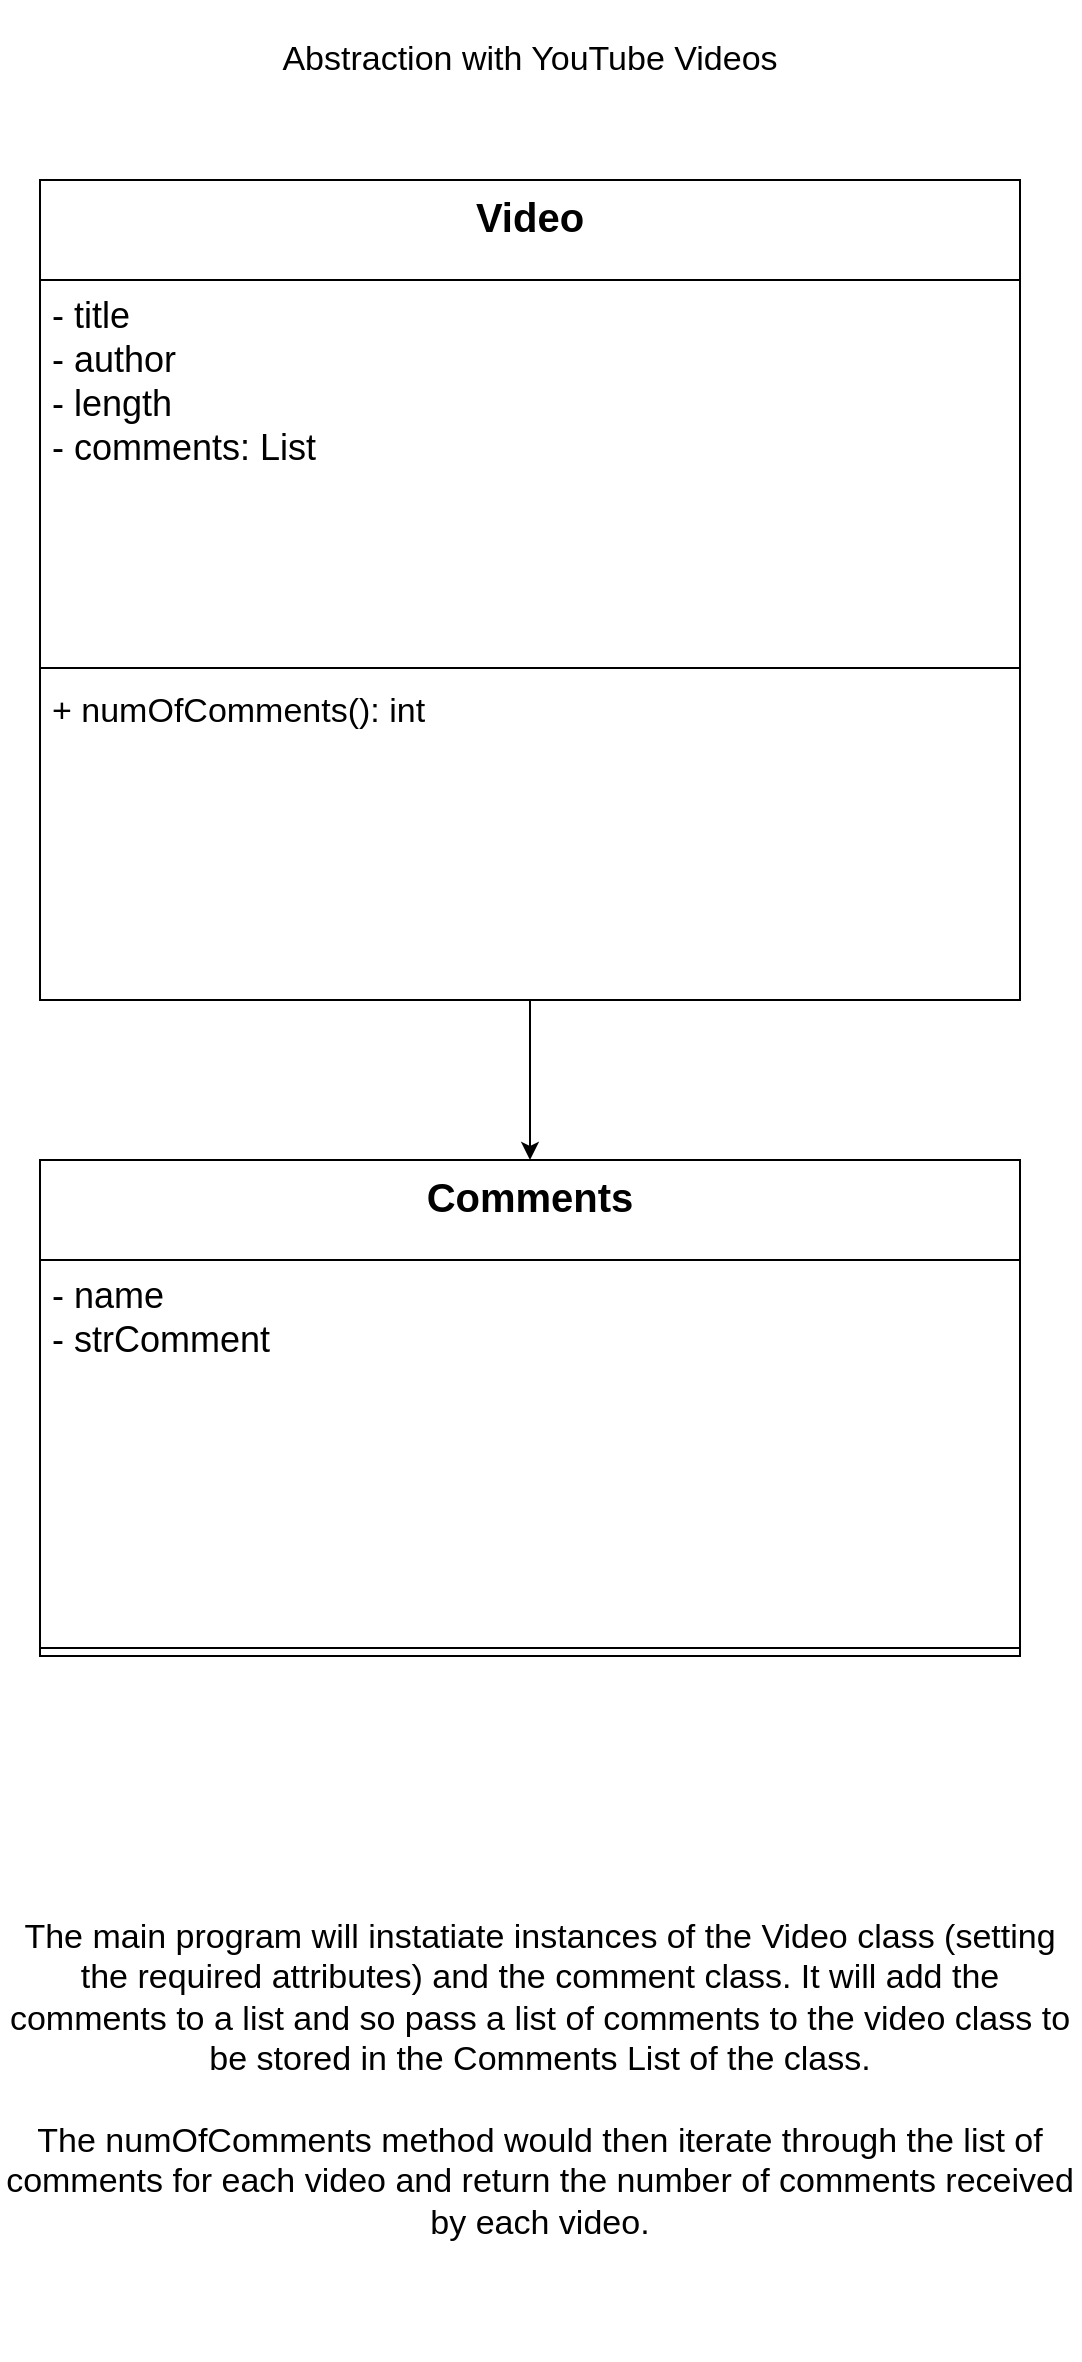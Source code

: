 <mxfile>
    <diagram id="pmbi36LEPRcBLfP9UarT" name="Youtube Videos">
        <mxGraphModel dx="481" dy="455" grid="1" gridSize="10" guides="1" tooltips="1" connect="1" arrows="1" fold="1" page="1" pageScale="1" pageWidth="850" pageHeight="1100" math="0" shadow="0">
            <root>
                <mxCell id="0"/>
                <mxCell id="1" parent="0"/>
                <mxCell id="14" value="" style="edgeStyle=none;html=1;fontSize=17;" parent="1" source="6" target="10" edge="1">
                    <mxGeometry relative="1" as="geometry"/>
                </mxCell>
                <mxCell id="6" value="Video" style="swimlane;fontStyle=1;align=center;verticalAlign=top;childLayout=stackLayout;horizontal=1;startSize=50;horizontalStack=0;resizeParent=1;resizeParentMax=0;resizeLast=0;collapsible=1;marginBottom=0;fontSize=20;" parent="1" vertex="1">
                    <mxGeometry x="220" y="120" width="490" height="410" as="geometry"/>
                </mxCell>
                <mxCell id="7" value="- title&#10;- author&#10;- length&#10;- comments: List" style="text;strokeColor=none;fillColor=none;align=left;verticalAlign=top;spacingLeft=4;spacingRight=4;overflow=hidden;rotatable=0;points=[[0,0.5],[1,0.5]];portConstraint=eastwest;fontSize=18;" parent="6" vertex="1">
                    <mxGeometry y="50" width="490" height="190" as="geometry"/>
                </mxCell>
                <mxCell id="8" value="" style="line;strokeWidth=1;fillColor=none;align=left;verticalAlign=middle;spacingTop=-1;spacingLeft=3;spacingRight=3;rotatable=0;labelPosition=right;points=[];portConstraint=eastwest;strokeColor=inherit;" parent="6" vertex="1">
                    <mxGeometry y="240" width="490" height="8" as="geometry"/>
                </mxCell>
                <mxCell id="9" value="+ numOfComments(): int" style="text;strokeColor=none;fillColor=none;align=left;verticalAlign=top;spacingLeft=4;spacingRight=4;overflow=hidden;rotatable=0;points=[[0,0.5],[1,0.5]];portConstraint=eastwest;fontSize=17;" parent="6" vertex="1">
                    <mxGeometry y="248" width="490" height="162" as="geometry"/>
                </mxCell>
                <mxCell id="10" value="Comments" style="swimlane;fontStyle=1;align=center;verticalAlign=top;childLayout=stackLayout;horizontal=1;startSize=50;horizontalStack=0;resizeParent=1;resizeParentMax=0;resizeLast=0;collapsible=1;marginBottom=0;fontSize=20;" parent="1" vertex="1">
                    <mxGeometry x="220" y="610" width="490" height="248" as="geometry"/>
                </mxCell>
                <mxCell id="11" value="- name&#10;- strComment" style="text;strokeColor=none;fillColor=none;align=left;verticalAlign=top;spacingLeft=4;spacingRight=4;overflow=hidden;rotatable=0;points=[[0,0.5],[1,0.5]];portConstraint=eastwest;fontSize=18;" parent="10" vertex="1">
                    <mxGeometry y="50" width="490" height="190" as="geometry"/>
                </mxCell>
                <mxCell id="12" value="" style="line;strokeWidth=1;fillColor=none;align=left;verticalAlign=middle;spacingTop=-1;spacingLeft=3;spacingRight=3;rotatable=0;labelPosition=right;points=[];portConstraint=eastwest;strokeColor=inherit;" parent="10" vertex="1">
                    <mxGeometry y="240" width="490" height="8" as="geometry"/>
                </mxCell>
                <mxCell id="15" value="The main program will instatiate instances of the Video class (setting the required attributes) and the comment class. It will add the comments to a list and so pass a list of comments to the video class to be stored in the Comments List of the class.&lt;br&gt;&lt;br&gt;The numOfComments method would then iterate through the list of comments for each video and return the number of comments received by each video." style="text;html=1;strokeColor=none;fillColor=none;align=center;verticalAlign=middle;whiteSpace=wrap;rounded=0;fontSize=17;" parent="1" vertex="1">
                    <mxGeometry x="200" y="930" width="540" height="280" as="geometry"/>
                </mxCell>
                <mxCell id="8B1AGWlrFjmb2BibWDS2-15" value="Abstraction with YouTube Videos" style="text;html=1;strokeColor=none;fillColor=none;align=center;verticalAlign=middle;whiteSpace=wrap;rounded=0;fontSize=17;" parent="1" vertex="1">
                    <mxGeometry x="220" y="30" width="490" height="60" as="geometry"/>
                </mxCell>
            </root>
        </mxGraphModel>
    </diagram>
    <diagram id="SfnxqgHLGoAe2QsakrvB" name="Online Ordering">
        <mxGraphModel dx="1730" dy="647" grid="1" gridSize="10" guides="1" tooltips="1" connect="1" arrows="1" fold="1" page="1" pageScale="1" pageWidth="850" pageHeight="1100" math="0" shadow="0">
            <root>
                <mxCell id="0"/>
                <mxCell id="1" parent="0"/>
                <mxCell id="0VE40hCkrqjs-DRYVyK2-1" value="Address" style="swimlane;fontStyle=1;align=center;verticalAlign=top;childLayout=stackLayout;horizontal=1;startSize=50;horizontalStack=0;resizeParent=1;resizeParentMax=0;resizeLast=0;collapsible=1;marginBottom=0;" vertex="1" parent="1">
                    <mxGeometry x="50" y="40" width="390" height="398" as="geometry"/>
                </mxCell>
                <mxCell id="0VE40hCkrqjs-DRYVyK2-2" value="- _street:string&#10;&#10;-_city:string&#10;&#10;-_state:string&#10;&#10;-_country:string" style="text;strokeColor=none;fillColor=none;align=left;verticalAlign=top;spacingLeft=4;spacingRight=4;overflow=hidden;rotatable=0;points=[[0,0.5],[1,0.5]];portConstraint=eastwest;" vertex="1" parent="0VE40hCkrqjs-DRYVyK2-1">
                    <mxGeometry y="50" width="390" height="130" as="geometry"/>
                </mxCell>
                <mxCell id="0VE40hCkrqjs-DRYVyK2-4" value="&#10;+Address():constructor&#10;&#10;+GetAddress():string&#10;&#10;+IsLocal():bool" style="text;strokeColor=none;fillColor=none;align=left;verticalAlign=top;spacingLeft=4;spacingRight=4;overflow=hidden;rotatable=0;points=[[0,0.5],[1,0.5]];portConstraint=eastwest;" vertex="1" parent="0VE40hCkrqjs-DRYVyK2-1">
                    <mxGeometry y="180" width="390" height="218" as="geometry"/>
                </mxCell>
                <mxCell id="0VE40hCkrqjs-DRYVyK2-6" value="Customer" style="swimlane;fontStyle=1;align=center;verticalAlign=top;childLayout=stackLayout;horizontal=1;startSize=50;horizontalStack=0;resizeParent=1;resizeParentMax=0;resizeLast=0;collapsible=1;marginBottom=0;fillColor=rgb(24, 20, 29);" vertex="1" parent="1">
                    <mxGeometry x="520" y="40" width="390" height="390" as="geometry"/>
                </mxCell>
                <mxCell id="0VE40hCkrqjs-DRYVyK2-7" value="-_name:string&#10;&#10;-_address:Address" style="text;strokeColor=none;fillColor=none;align=left;verticalAlign=top;spacingLeft=4;spacingRight=4;overflow=hidden;rotatable=0;points=[[0,0.5],[1,0.5]];portConstraint=eastwest;" vertex="1" parent="0VE40hCkrqjs-DRYVyK2-6">
                    <mxGeometry y="50" width="390" height="150" as="geometry"/>
                </mxCell>
                <mxCell id="0VE40hCkrqjs-DRYVyK2-9" value="+Customer():constructor&#10;&#10;+Customer(..):constructor&#10;&#10;+SetCustomerDetails(..):void&#10;&#10;+GetCustomerName():string&#10;&#10;+GetCustomerAddress():string&#10;&#10;+LivesLocal():bool" style="text;strokeColor=none;fillColor=none;align=left;verticalAlign=top;spacingLeft=4;spacingRight=4;overflow=hidden;rotatable=0;points=[[0,0.5],[1,0.5]];portConstraint=eastwest;" vertex="1" parent="0VE40hCkrqjs-DRYVyK2-6">
                    <mxGeometry y="200" width="390" height="190" as="geometry"/>
                </mxCell>
                <mxCell id="0VE40hCkrqjs-DRYVyK2-11" value="Order" style="swimlane;fontStyle=1;align=center;verticalAlign=top;childLayout=stackLayout;horizontal=1;startSize=50;horizontalStack=0;resizeParent=1;resizeParentMax=0;resizeLast=0;collapsible=1;marginBottom=0;fillColor=rgb(24, 20, 29);" vertex="1" parent="1">
                    <mxGeometry x="50" y="454" width="390" height="380" as="geometry"/>
                </mxCell>
                <mxCell id="0VE40hCkrqjs-DRYVyK2-12" value="-_product:List&lt;Product&gt;&#10;&#10;-_customer:Customer" style="text;strokeColor=none;fillColor=none;align=left;verticalAlign=top;spacingLeft=4;spacingRight=4;overflow=hidden;rotatable=0;points=[[0,0.5],[1,0.5]];portConstraint=eastwest;" vertex="1" parent="0VE40hCkrqjs-DRYVyK2-11">
                    <mxGeometry y="50" width="390" height="120" as="geometry"/>
                </mxCell>
                <mxCell id="0VE40hCkrqjs-DRYVyK2-14" value="+Order():construtcor&#10;&#10;+Order(..):constructor&#10;&#10;+AddProduct(..):void&#10;&#10;+AddCustomer(..):void&#10;&#10;+GetPackingLabel():void&#10;&#10;+GetShippingLabel():void" style="text;strokeColor=none;fillColor=none;align=left;verticalAlign=top;spacingLeft=4;spacingRight=4;overflow=hidden;rotatable=0;points=[[0,0.5],[1,0.5]];portConstraint=eastwest;" vertex="1" parent="0VE40hCkrqjs-DRYVyK2-11">
                    <mxGeometry y="170" width="390" height="210" as="geometry"/>
                </mxCell>
                <mxCell id="0VE40hCkrqjs-DRYVyK2-16" value="Product" style="swimlane;fontStyle=1;align=center;verticalAlign=top;childLayout=stackLayout;horizontal=1;startSize=50;horizontalStack=0;resizeParent=1;resizeParentMax=0;resizeLast=0;collapsible=1;marginBottom=0;fillColor=rgb(24, 20, 29);" vertex="1" parent="1">
                    <mxGeometry x="520" y="454" width="390" height="380" as="geometry"/>
                </mxCell>
                <mxCell id="0VE40hCkrqjs-DRYVyK2-17" value="-_productName:string&#10;&#10;-_productID:string&#10;&#10;-_quantity:int&#10;&#10;-_price:double" style="text;strokeColor=none;fillColor=none;align=left;verticalAlign=top;spacingLeft=4;spacingRight=4;overflow=hidden;rotatable=0;points=[[0,0.5],[1,0.5]];portConstraint=eastwest;" vertex="1" parent="0VE40hCkrqjs-DRYVyK2-16">
                    <mxGeometry y="50" width="390" height="130" as="geometry"/>
                </mxCell>
                <mxCell id="0VE40hCkrqjs-DRYVyK2-19" value="+Product(..):constructor&#10;&#10;+GetProductPrice():double&#10;&#10;+GetProductName():string&#10;&#10;+GetProductID():string" style="text;strokeColor=none;fillColor=none;align=left;verticalAlign=top;spacingLeft=4;spacingRight=4;overflow=hidden;rotatable=0;points=[[0,0.5],[1,0.5]];portConstraint=eastwest;" vertex="1" parent="0VE40hCkrqjs-DRYVyK2-16">
                    <mxGeometry y="180" width="390" height="200" as="geometry"/>
                </mxCell>
                <mxCell id="0VE40hCkrqjs-DRYVyK2-22" value="&lt;font size=&quot;3&quot;&gt;The Address class stores information regarding the customer's address and has methods to access the data. The customer class stores the constents of the Address object in addition to other data unique to the customer class e.g. name. The Product class store data concerning an individual product/item. Finally, the Order class is will store a list containing multiple products. It will also store a Customer object. Every customer could have as many products stored in the list as is ordered.&lt;/font&gt;" style="rounded=1;whiteSpace=wrap;html=1;" vertex="1" parent="1">
                    <mxGeometry x="40" y="950" width="880" height="260" as="geometry"/>
                </mxCell>
            </root>
        </mxGraphModel>
    </diagram>
    <diagram id="Tiolp5r49L9VIjhRaI-2" name="Event Planning">
        <mxGraphModel dx="1169" dy="453" grid="1" gridSize="10" guides="1" tooltips="1" connect="1" arrows="1" fold="1" page="1" pageScale="1" pageWidth="850" pageHeight="1100" math="0" shadow="0">
            <root>
                <mxCell id="0"/>
                <mxCell id="1" parent="0"/>
                <mxCell id="MoSzit9zJ42GuFb7TfSQ-2" value="Address" style="swimlane;fontStyle=1;align=center;verticalAlign=top;childLayout=stackLayout;horizontal=1;startSize=26;horizontalStack=0;resizeParent=1;resizeParentMax=0;resizeLast=0;collapsible=1;marginBottom=0;fontSize=14;" vertex="1" parent="1">
                    <mxGeometry x="60" y="40" width="160" height="248" as="geometry"/>
                </mxCell>
                <mxCell id="MoSzit9zJ42GuFb7TfSQ-3" value="-_street:string&#10;&#10;-_city:string&#10;&#10;-_state:string&#10;&#10;-_country:string" style="text;strokeColor=none;fillColor=none;align=left;verticalAlign=top;spacingLeft=4;spacingRight=4;overflow=hidden;rotatable=0;points=[[0,0.5],[1,0.5]];portConstraint=eastwest;fontSize=14;" vertex="1" parent="MoSzit9zJ42GuFb7TfSQ-2">
                    <mxGeometry y="26" width="160" height="144" as="geometry"/>
                </mxCell>
                <mxCell id="MoSzit9zJ42GuFb7TfSQ-4" value="" style="line;strokeWidth=1;fillColor=none;align=left;verticalAlign=middle;spacingTop=-1;spacingLeft=3;spacingRight=3;rotatable=0;labelPosition=right;points=[];portConstraint=eastwest;strokeColor=inherit;fontSize=14;" vertex="1" parent="MoSzit9zJ42GuFb7TfSQ-2">
                    <mxGeometry y="170" width="160" height="8" as="geometry"/>
                </mxCell>
                <mxCell id="MoSzit9zJ42GuFb7TfSQ-5" value="+Address(..):constructor&#10;&#10;+GetAddress():string" style="text;strokeColor=none;fillColor=none;align=left;verticalAlign=top;spacingLeft=4;spacingRight=4;overflow=hidden;rotatable=0;points=[[0,0.5],[1,0.5]];portConstraint=eastwest;fontSize=14;" vertex="1" parent="MoSzit9zJ42GuFb7TfSQ-2">
                    <mxGeometry y="178" width="160" height="70" as="geometry"/>
                </mxCell>
                <mxCell id="MoSzit9zJ42GuFb7TfSQ-16" value="" style="edgeStyle=none;html=1;fontSize=14;" edge="1" parent="1" source="MoSzit9zJ42GuFb7TfSQ-7" target="MoSzit9zJ42GuFb7TfSQ-12">
                    <mxGeometry relative="1" as="geometry"/>
                </mxCell>
                <mxCell id="MoSzit9zJ42GuFb7TfSQ-7" value="Event" style="swimlane;fontStyle=1;align=center;verticalAlign=top;childLayout=stackLayout;horizontal=1;startSize=26;horizontalStack=0;resizeParent=1;resizeParentMax=0;resizeLast=0;collapsible=1;marginBottom=0;fontSize=14;fillColor=rgb(24, 20, 29);" vertex="1" parent="1">
                    <mxGeometry x="483" y="40" width="350" height="510" as="geometry"/>
                </mxCell>
                <mxCell id="MoSzit9zJ42GuFb7TfSQ-8" value="-_eventType:string&#10;&#10;-_eventTitle:string&#10;&#10;-_description:string&#10;&#10;-_date:string&#10;&#10;-_time:string&#10;&#10;-_address:Address&#10;&#10;-_standardDetails:string" style="text;strokeColor=none;fillColor=none;align=left;verticalAlign=top;spacingLeft=4;spacingRight=4;overflow=hidden;rotatable=0;points=[[0,0.5],[1,0.5]];portConstraint=eastwest;fontSize=14;" vertex="1" parent="MoSzit9zJ42GuFb7TfSQ-7">
                    <mxGeometry y="26" width="350" height="234" as="geometry"/>
                </mxCell>
                <mxCell id="MoSzit9zJ42GuFb7TfSQ-9" value="" style="line;strokeWidth=1;fillColor=none;align=left;verticalAlign=middle;spacingTop=-1;spacingLeft=3;spacingRight=3;rotatable=0;labelPosition=right;points=[];portConstraint=eastwest;strokeColor=inherit;fontSize=14;" vertex="1" parent="MoSzit9zJ42GuFb7TfSQ-7">
                    <mxGeometry y="260" width="350" height="8" as="geometry"/>
                </mxCell>
                <mxCell id="MoSzit9zJ42GuFb7TfSQ-10" value="+Event(..):constructor&#10;&#10;+GetEventType():string&#10;&#10;+PrintHeader():void&#10;&#10;+PrintStandardDetails():void&#10;&#10;+GetStandardDetails():string&#10;&#10;+PrintFullDetails():virtual void&#10;&#10;+PrintShortDetails():void" style="text;strokeColor=none;fillColor=none;align=left;verticalAlign=top;spacingLeft=4;spacingRight=4;overflow=hidden;rotatable=0;points=[[0,0.5],[1,0.5]];portConstraint=eastwest;fontSize=14;" vertex="1" parent="MoSzit9zJ42GuFb7TfSQ-7">
                    <mxGeometry y="268" width="350" height="242" as="geometry"/>
                </mxCell>
                <mxCell id="MoSzit9zJ42GuFb7TfSQ-12" value="Outdoor" style="swimlane;fontStyle=1;align=center;verticalAlign=top;childLayout=stackLayout;horizontal=1;startSize=26;horizontalStack=0;resizeParent=1;resizeParentMax=0;resizeLast=0;collapsible=1;marginBottom=0;fontSize=14;fillColor=rgb(24, 20, 29);" vertex="1" parent="1">
                    <mxGeometry x="483" y="630" width="350" height="506" as="geometry"/>
                </mxCell>
                <mxCell id="MoSzit9zJ42GuFb7TfSQ-13" value="-_weather:string" style="text;strokeColor=none;fillColor=none;align=left;verticalAlign=top;spacingLeft=4;spacingRight=4;overflow=hidden;rotatable=0;points=[[0,0.5],[1,0.5]];portConstraint=eastwest;fontSize=14;" vertex="1" parent="MoSzit9zJ42GuFb7TfSQ-12">
                    <mxGeometry y="26" width="350" height="230" as="geometry"/>
                </mxCell>
                <mxCell id="MoSzit9zJ42GuFb7TfSQ-14" value="" style="line;strokeWidth=1;fillColor=none;align=left;verticalAlign=middle;spacingTop=-1;spacingLeft=3;spacingRight=3;rotatable=0;labelPosition=right;points=[];portConstraint=eastwest;strokeColor=inherit;fontSize=14;" vertex="1" parent="MoSzit9zJ42GuFb7TfSQ-12">
                    <mxGeometry y="256" width="350" height="8" as="geometry"/>
                </mxCell>
                <mxCell id="MoSzit9zJ42GuFb7TfSQ-15" value="+Outdoor(..):constructor&#10;&#10;+PrintFullDetails():override void" style="text;strokeColor=none;fillColor=none;align=left;verticalAlign=top;spacingLeft=4;spacingRight=4;overflow=hidden;rotatable=0;points=[[0,0.5],[1,0.5]];portConstraint=eastwest;fontSize=14;" vertex="1" parent="MoSzit9zJ42GuFb7TfSQ-12">
                    <mxGeometry y="264" width="350" height="242" as="geometry"/>
                </mxCell>
                <mxCell id="MoSzit9zJ42GuFb7TfSQ-17" value="Lecture" style="swimlane;fontStyle=1;align=center;verticalAlign=top;childLayout=stackLayout;horizontal=1;startSize=26;horizontalStack=0;resizeParent=1;resizeParentMax=0;resizeLast=0;collapsible=1;marginBottom=0;fontSize=14;fillColor=rgb(24, 20, 29);" vertex="1" parent="1">
                    <mxGeometry x="60" y="630" width="350" height="510" as="geometry"/>
                </mxCell>
                <mxCell id="MoSzit9zJ42GuFb7TfSQ-18" value="-_speaker:string&#10;&#10;-_capacity:int" style="text;strokeColor=none;fillColor=none;align=left;verticalAlign=top;spacingLeft=4;spacingRight=4;overflow=hidden;rotatable=0;points=[[0,0.5],[1,0.5]];portConstraint=eastwest;fontSize=14;" vertex="1" parent="MoSzit9zJ42GuFb7TfSQ-17">
                    <mxGeometry y="26" width="350" height="234" as="geometry"/>
                </mxCell>
                <mxCell id="MoSzit9zJ42GuFb7TfSQ-19" value="" style="line;strokeWidth=1;fillColor=none;align=left;verticalAlign=middle;spacingTop=-1;spacingLeft=3;spacingRight=3;rotatable=0;labelPosition=right;points=[];portConstraint=eastwest;strokeColor=inherit;fontSize=14;" vertex="1" parent="MoSzit9zJ42GuFb7TfSQ-17">
                    <mxGeometry y="260" width="350" height="8" as="geometry"/>
                </mxCell>
                <mxCell id="MoSzit9zJ42GuFb7TfSQ-20" value="+Lecture(..):constructor&#10;&#10;+PrintFullDetails():override void" style="text;strokeColor=none;fillColor=none;align=left;verticalAlign=top;spacingLeft=4;spacingRight=4;overflow=hidden;rotatable=0;points=[[0,0.5],[1,0.5]];portConstraint=eastwest;fontSize=14;" vertex="1" parent="MoSzit9zJ42GuFb7TfSQ-17">
                    <mxGeometry y="268" width="350" height="242" as="geometry"/>
                </mxCell>
                <mxCell id="MoSzit9zJ42GuFb7TfSQ-22" value="" style="endArrow=none;html=1;fontSize=14;exitX=0.5;exitY=0;exitDx=0;exitDy=0;" edge="1" parent="1" source="MoSzit9zJ42GuFb7TfSQ-17">
                    <mxGeometry width="50" height="50" relative="1" as="geometry">
                        <mxPoint x="330" y="550" as="sourcePoint"/>
                        <mxPoint x="660" y="600" as="targetPoint"/>
                        <Array as="points">
                            <mxPoint x="240" y="600"/>
                        </Array>
                    </mxGeometry>
                </mxCell>
                <mxCell id="MoSzit9zJ42GuFb7TfSQ-24" value="Reception" style="swimlane;fontStyle=1;align=center;verticalAlign=top;childLayout=stackLayout;horizontal=1;startSize=26;horizontalStack=0;resizeParent=1;resizeParentMax=0;resizeLast=0;collapsible=1;marginBottom=0;fontSize=14;fillColor=rgb(24, 20, 29);" vertex="1" parent="1">
                    <mxGeometry x="913" y="630" width="350" height="510" as="geometry"/>
                </mxCell>
                <mxCell id="MoSzit9zJ42GuFb7TfSQ-25" value="-_email:string" style="text;strokeColor=none;fillColor=none;align=left;verticalAlign=top;spacingLeft=4;spacingRight=4;overflow=hidden;rotatable=0;points=[[0,0.5],[1,0.5]];portConstraint=eastwest;fontSize=14;" vertex="1" parent="MoSzit9zJ42GuFb7TfSQ-24">
                    <mxGeometry y="26" width="350" height="234" as="geometry"/>
                </mxCell>
                <mxCell id="MoSzit9zJ42GuFb7TfSQ-26" value="" style="line;strokeWidth=1;fillColor=none;align=left;verticalAlign=middle;spacingTop=-1;spacingLeft=3;spacingRight=3;rotatable=0;labelPosition=right;points=[];portConstraint=eastwest;strokeColor=inherit;fontSize=14;" vertex="1" parent="MoSzit9zJ42GuFb7TfSQ-24">
                    <mxGeometry y="260" width="350" height="8" as="geometry"/>
                </mxCell>
                <mxCell id="MoSzit9zJ42GuFb7TfSQ-27" value="+Reception(..):constructor&#10;&#10;+PrintFullDetails():override void" style="text;strokeColor=none;fillColor=none;align=left;verticalAlign=top;spacingLeft=4;spacingRight=4;overflow=hidden;rotatable=0;points=[[0,0.5],[1,0.5]];portConstraint=eastwest;fontSize=14;" vertex="1" parent="MoSzit9zJ42GuFb7TfSQ-24">
                    <mxGeometry y="268" width="350" height="242" as="geometry"/>
                </mxCell>
                <mxCell id="MoSzit9zJ42GuFb7TfSQ-30" value="" style="endArrow=none;html=1;fontSize=14;entryX=0.528;entryY=0.002;entryDx=0;entryDy=0;entryPerimeter=0;" edge="1" parent="1" target="MoSzit9zJ42GuFb7TfSQ-24">
                    <mxGeometry width="50" height="50" relative="1" as="geometry">
                        <mxPoint x="650" y="600" as="sourcePoint"/>
                        <mxPoint x="940" y="600" as="targetPoint"/>
                        <Array as="points">
                            <mxPoint x="1098" y="600"/>
                        </Array>
                    </mxGeometry>
                </mxCell>
                <mxCell id="MoSzit9zJ42GuFb7TfSQ-31" value="The Address class holds data concerning the location in which the various activities would be held. The Event class holds the atributes and methods that will be shared by all the derived classes, including a virtual method that will be overriden by the other classes. The Lecture class holds two unique attributes and when instantiated will pass some of its object parameters to the base class. The same is true of the other derived classes which each hold a uniques attribute and overrides the PrintFullDetails method.&amp;nbsp;" style="rounded=1;whiteSpace=wrap;html=1;fontSize=14;" vertex="1" parent="1">
                    <mxGeometry x="412" y="1190" width="500" height="250" as="geometry"/>
                </mxCell>
            </root>
        </mxGraphModel>
    </diagram>
    <diagram id="LB4jNChysq4qGHhE9DKr" name="Exercise Tracking">
        <mxGraphModel dx="1169" dy="453" grid="1" gridSize="10" guides="1" tooltips="1" connect="1" arrows="1" fold="1" page="1" pageScale="1" pageWidth="850" pageHeight="1100" math="0" shadow="0">
            <root>
                <mxCell id="0"/>
                <mxCell id="1" parent="0"/>
                <mxCell id="y-aNwa3VaR_RrwXP5Jj7-9" value="" style="edgeStyle=none;html=1;fontSize=14;" parent="1" source="y-aNwa3VaR_RrwXP5Jj7-1" target="y-aNwa3VaR_RrwXP5Jj7-5" edge="1">
                    <mxGeometry relative="1" as="geometry"/>
                </mxCell>
                <mxCell id="y-aNwa3VaR_RrwXP5Jj7-1" value="Exercise" style="swimlane;fontStyle=1;align=center;verticalAlign=top;childLayout=stackLayout;horizontal=1;startSize=26;horizontalStack=0;resizeParent=1;resizeParentMax=0;resizeLast=0;collapsible=1;marginBottom=0;fontSize=14;" parent="1" vertex="1">
                    <mxGeometry x="380" y="90" width="280" height="438" as="geometry"/>
                </mxCell>
                <mxCell id="y-aNwa3VaR_RrwXP5Jj7-2" value="-_date:DateTime&#10;&#10;-_timeInMinutes:int&#10;&#10;-_activityType:string" style="text;strokeColor=none;fillColor=none;align=left;verticalAlign=top;spacingLeft=4;spacingRight=4;overflow=hidden;rotatable=0;points=[[0,0.5],[1,0.5]];portConstraint=eastwest;fontSize=14;" parent="y-aNwa3VaR_RrwXP5Jj7-1" vertex="1">
                    <mxGeometry y="26" width="280" height="134" as="geometry"/>
                </mxCell>
                <mxCell id="y-aNwa3VaR_RrwXP5Jj7-3" value="" style="line;strokeWidth=1;fillColor=none;align=left;verticalAlign=middle;spacingTop=-1;spacingLeft=3;spacingRight=3;rotatable=0;labelPosition=right;points=[];portConstraint=eastwest;strokeColor=inherit;fontSize=14;" parent="y-aNwa3VaR_RrwXP5Jj7-1" vertex="1">
                    <mxGeometry y="160" width="280" height="8" as="geometry"/>
                </mxCell>
                <mxCell id="y-aNwa3VaR_RrwXP5Jj7-4" value="+Exercise(..):constructor&#10;&#10;+GetDate():string&#10;&#10;+GetTimeInMinutes():int&#10;&#10;+GetDistance():abstract double&#10;&#10;+GetSpeed():abstract double&#10;&#10;+GetPace():abstract double&#10;&#10;+GetSummary():string" style="text;strokeColor=none;fillColor=none;align=left;verticalAlign=top;spacingLeft=4;spacingRight=4;overflow=hidden;rotatable=0;points=[[0,0.5],[1,0.5]];portConstraint=eastwest;fontSize=14;" parent="y-aNwa3VaR_RrwXP5Jj7-1" vertex="1">
                    <mxGeometry y="168" width="280" height="270" as="geometry"/>
                </mxCell>
                <mxCell id="y-aNwa3VaR_RrwXP5Jj7-5" value="StationaryCycling" style="swimlane;fontStyle=1;align=center;verticalAlign=top;childLayout=stackLayout;horizontal=1;startSize=26;horizontalStack=0;resizeParent=1;resizeParentMax=0;resizeLast=0;collapsible=1;marginBottom=0;fontSize=14;fillColor=rgb(24, 20, 29);" parent="1" vertex="1">
                    <mxGeometry x="380" y="608" width="280" height="434" as="geometry"/>
                </mxCell>
                <mxCell id="y-aNwa3VaR_RrwXP5Jj7-6" value="-_speed" style="text;strokeColor=none;fillColor=none;align=left;verticalAlign=top;spacingLeft=4;spacingRight=4;overflow=hidden;rotatable=0;points=[[0,0.5],[1,0.5]];portConstraint=eastwest;fontSize=14;" parent="y-aNwa3VaR_RrwXP5Jj7-5" vertex="1">
                    <mxGeometry y="26" width="280" height="130" as="geometry"/>
                </mxCell>
                <mxCell id="y-aNwa3VaR_RrwXP5Jj7-7" value="" style="line;strokeWidth=1;fillColor=none;align=left;verticalAlign=middle;spacingTop=-1;spacingLeft=3;spacingRight=3;rotatable=0;labelPosition=right;points=[];portConstraint=eastwest;strokeColor=inherit;fontSize=14;" parent="y-aNwa3VaR_RrwXP5Jj7-5" vertex="1">
                    <mxGeometry y="156" width="280" height="8" as="geometry"/>
                </mxCell>
                <mxCell id="y-aNwa3VaR_RrwXP5Jj7-8" value="+StationaryCycling(..):constructor&#10;&#10;+GetDistance:override double&#10;&#10;+GetSpeed():override double&#10;&#10;+GetPace():override double&#10;" style="text;strokeColor=none;fillColor=none;align=left;verticalAlign=top;spacingLeft=4;spacingRight=4;overflow=hidden;rotatable=0;points=[[0,0.5],[1,0.5]];portConstraint=eastwest;fontSize=14;" parent="y-aNwa3VaR_RrwXP5Jj7-5" vertex="1">
                    <mxGeometry y="164" width="280" height="270" as="geometry"/>
                </mxCell>
                <mxCell id="y-aNwa3VaR_RrwXP5Jj7-10" value="Running" style="swimlane;fontStyle=1;align=center;verticalAlign=top;childLayout=stackLayout;horizontal=1;startSize=26;horizontalStack=0;resizeParent=1;resizeParentMax=0;resizeLast=0;collapsible=1;marginBottom=0;fontSize=14;fillColor=rgb(24, 20, 29);" parent="1" vertex="1">
                    <mxGeometry x="20" y="608" width="280" height="438" as="geometry"/>
                </mxCell>
                <mxCell id="y-aNwa3VaR_RrwXP5Jj7-11" value="-_distance:double" style="text;strokeColor=none;fillColor=none;align=left;verticalAlign=top;spacingLeft=4;spacingRight=4;overflow=hidden;rotatable=0;points=[[0,0.5],[1,0.5]];portConstraint=eastwest;fontSize=14;" parent="y-aNwa3VaR_RrwXP5Jj7-10" vertex="1">
                    <mxGeometry y="26" width="280" height="134" as="geometry"/>
                </mxCell>
                <mxCell id="y-aNwa3VaR_RrwXP5Jj7-12" value="" style="line;strokeWidth=1;fillColor=none;align=left;verticalAlign=middle;spacingTop=-1;spacingLeft=3;spacingRight=3;rotatable=0;labelPosition=right;points=[];portConstraint=eastwest;strokeColor=inherit;fontSize=14;" parent="y-aNwa3VaR_RrwXP5Jj7-10" vertex="1">
                    <mxGeometry y="160" width="280" height="8" as="geometry"/>
                </mxCell>
                <mxCell id="y-aNwa3VaR_RrwXP5Jj7-13" value="+Running(..):constructor&#10;&#10;+GetDistance:override double&#10;&#10;+GetSpeed():override double&#10;&#10;+GetPace():override double" style="text;strokeColor=none;fillColor=none;align=left;verticalAlign=top;spacingLeft=4;spacingRight=4;overflow=hidden;rotatable=0;points=[[0,0.5],[1,0.5]];portConstraint=eastwest;fontSize=14;" parent="y-aNwa3VaR_RrwXP5Jj7-10" vertex="1">
                    <mxGeometry y="168" width="280" height="270" as="geometry"/>
                </mxCell>
                <mxCell id="y-aNwa3VaR_RrwXP5Jj7-15" value="Swimming" style="swimlane;fontStyle=1;align=center;verticalAlign=top;childLayout=stackLayout;horizontal=1;startSize=26;horizontalStack=0;resizeParent=1;resizeParentMax=0;resizeLast=0;collapsible=1;marginBottom=0;fontSize=14;fillColor=rgb(24, 20, 29);" parent="1" vertex="1">
                    <mxGeometry x="740" y="608" width="280" height="438" as="geometry"/>
                </mxCell>
                <mxCell id="y-aNwa3VaR_RrwXP5Jj7-16" value="-_laps:double" style="text;strokeColor=none;fillColor=none;align=left;verticalAlign=top;spacingLeft=4;spacingRight=4;overflow=hidden;rotatable=0;points=[[0,0.5],[1,0.5]];portConstraint=eastwest;fontSize=14;" parent="y-aNwa3VaR_RrwXP5Jj7-15" vertex="1">
                    <mxGeometry y="26" width="280" height="134" as="geometry"/>
                </mxCell>
                <mxCell id="y-aNwa3VaR_RrwXP5Jj7-17" value="" style="line;strokeWidth=1;fillColor=none;align=left;verticalAlign=middle;spacingTop=-1;spacingLeft=3;spacingRight=3;rotatable=0;labelPosition=right;points=[];portConstraint=eastwest;strokeColor=inherit;fontSize=14;" parent="y-aNwa3VaR_RrwXP5Jj7-15" vertex="1">
                    <mxGeometry y="160" width="280" height="8" as="geometry"/>
                </mxCell>
                <mxCell id="y-aNwa3VaR_RrwXP5Jj7-18" value="+Swimming(..):constructor&#10;&#10;+GetDistance:override double&#10;&#10;+GetSpeed():override double&#10;&#10;+GetPace():override double" style="text;strokeColor=none;fillColor=none;align=left;verticalAlign=top;spacingLeft=4;spacingRight=4;overflow=hidden;rotatable=0;points=[[0,0.5],[1,0.5]];portConstraint=eastwest;fontSize=14;" parent="y-aNwa3VaR_RrwXP5Jj7-15" vertex="1">
                    <mxGeometry y="168" width="280" height="270" as="geometry"/>
                </mxCell>
                <mxCell id="y-aNwa3VaR_RrwXP5Jj7-20" value="" style="endArrow=none;html=1;fontSize=14;exitX=0.5;exitY=0;exitDx=0;exitDy=0;" parent="1" source="y-aNwa3VaR_RrwXP5Jj7-10" edge="1">
                    <mxGeometry width="50" height="50" relative="1" as="geometry">
                        <mxPoint x="160" y="600" as="sourcePoint"/>
                        <mxPoint x="520" y="560" as="targetPoint"/>
                        <Array as="points">
                            <mxPoint x="160" y="560"/>
                        </Array>
                    </mxGeometry>
                </mxCell>
                <mxCell id="y-aNwa3VaR_RrwXP5Jj7-21" value="" style="endArrow=none;html=1;fontSize=14;exitX=0.5;exitY=0;exitDx=0;exitDy=0;" parent="1" source="y-aNwa3VaR_RrwXP5Jj7-15" edge="1">
                    <mxGeometry width="50" height="50" relative="1" as="geometry">
                        <mxPoint x="810" y="590" as="sourcePoint"/>
                        <mxPoint x="520" y="560" as="targetPoint"/>
                        <Array as="points">
                            <mxPoint x="880" y="560"/>
                        </Array>
                    </mxGeometry>
                </mxCell>
                <mxCell id="7yo904r0oP-pAnobgwsG-1" value="&lt;font size=&quot;3&quot;&gt;The Exercise class is the base class. It defines all the attributes and methods shared by the derived classes, including using the principle of polymorphism in defining abstract classes that will be overriden in the derived classes.&lt;br&gt;Each derived class has its own unique attribute contained in itself, but inherits all other attributes from its base.&lt;br&gt;&lt;/font&gt;" style="rounded=1;whiteSpace=wrap;html=1;" vertex="1" parent="1">
                    <mxGeometry x="300" y="1100" width="450" height="220" as="geometry"/>
                </mxCell>
            </root>
        </mxGraphModel>
    </diagram>
</mxfile>